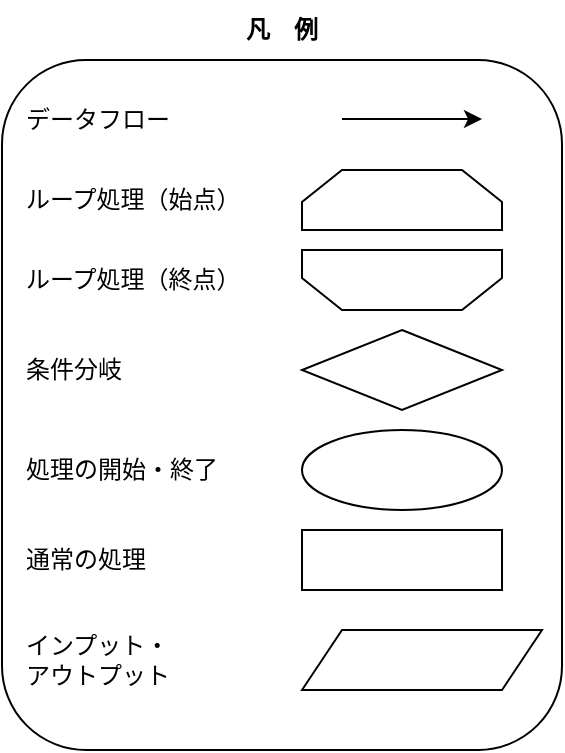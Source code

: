 <mxfile>
    <diagram id="d99EuFft9OJOFAoFQfZ3" name="ページ1">
        <mxGraphModel dx="1103" dy="871" grid="1" gridSize="10" guides="1" tooltips="1" connect="1" arrows="1" fold="1" page="1" pageScale="1" pageWidth="1169" pageHeight="827" math="0" shadow="0">
            <root>
                <mxCell id="0"/>
                <mxCell id="1" parent="0"/>
                <mxCell id="2" value="凡　例" style="text;html=1;strokeColor=none;fillColor=none;align=center;verticalAlign=middle;whiteSpace=wrap;rounded=0;strokeWidth=8;fontStyle=1" vertex="1" parent="1">
                    <mxGeometry x="97" y="25" width="106" height="30" as="geometry"/>
                </mxCell>
                <mxCell id="3" value="データフロー" style="text;html=1;strokeColor=none;fillColor=none;align=left;verticalAlign=middle;whiteSpace=wrap;rounded=0;" vertex="1" parent="1">
                    <mxGeometry x="20" y="70" width="90" height="30" as="geometry"/>
                </mxCell>
                <mxCell id="4" value="ループ処理（始点）" style="text;html=1;strokeColor=none;fillColor=none;align=left;verticalAlign=middle;whiteSpace=wrap;rounded=0;" vertex="1" parent="1">
                    <mxGeometry x="20" y="110" width="120" height="30" as="geometry"/>
                </mxCell>
                <mxCell id="5" value="処理の開始・終了" style="text;html=1;strokeColor=none;fillColor=none;align=left;verticalAlign=middle;whiteSpace=wrap;rounded=0;" vertex="1" parent="1">
                    <mxGeometry x="20" y="245" width="110" height="30" as="geometry"/>
                </mxCell>
                <mxCell id="6" value="条件分岐" style="text;html=1;strokeColor=none;fillColor=none;align=left;verticalAlign=middle;whiteSpace=wrap;rounded=0;" vertex="1" parent="1">
                    <mxGeometry x="20" y="195" width="90" height="30" as="geometry"/>
                </mxCell>
                <mxCell id="7" value="ループ処理（終点）" style="text;html=1;strokeColor=none;fillColor=none;align=left;verticalAlign=middle;whiteSpace=wrap;rounded=0;" vertex="1" parent="1">
                    <mxGeometry x="20" y="150" width="120" height="30" as="geometry"/>
                </mxCell>
                <mxCell id="8" value="通常の処理" style="text;html=1;strokeColor=none;fillColor=none;align=left;verticalAlign=middle;whiteSpace=wrap;rounded=0;" vertex="1" parent="1">
                    <mxGeometry x="20" y="290" width="110" height="30" as="geometry"/>
                </mxCell>
                <mxCell id="9" value="インプット・&lt;br&gt;アウトプット" style="text;html=1;strokeColor=none;fillColor=none;align=left;verticalAlign=middle;whiteSpace=wrap;rounded=0;" vertex="1" parent="1">
                    <mxGeometry x="20" y="340" width="150" height="30" as="geometry"/>
                </mxCell>
                <mxCell id="10" value="" style="endArrow=classic;html=1;rounded=0;" edge="1" parent="1">
                    <mxGeometry width="50" height="50" relative="1" as="geometry">
                        <mxPoint x="180" y="84.5" as="sourcePoint"/>
                        <mxPoint x="250" y="84.5" as="targetPoint"/>
                    </mxGeometry>
                </mxCell>
                <mxCell id="11" value="" style="shape=loopLimit;whiteSpace=wrap;html=1;" vertex="1" parent="1">
                    <mxGeometry x="160" y="110" width="100" height="30" as="geometry"/>
                </mxCell>
                <mxCell id="12" value="" style="shape=loopLimit;whiteSpace=wrap;html=1;rotation=-180;" vertex="1" parent="1">
                    <mxGeometry x="160" y="150" width="100" height="30" as="geometry"/>
                </mxCell>
                <mxCell id="13" value="" style="rhombus;whiteSpace=wrap;html=1;" vertex="1" parent="1">
                    <mxGeometry x="160" y="190" width="100" height="40" as="geometry"/>
                </mxCell>
                <mxCell id="14" value="" style="ellipse;whiteSpace=wrap;html=1;" vertex="1" parent="1">
                    <mxGeometry x="160" y="240" width="100" height="40" as="geometry"/>
                </mxCell>
                <mxCell id="15" value="" style="rounded=0;whiteSpace=wrap;html=1;" vertex="1" parent="1">
                    <mxGeometry x="160" y="290" width="100" height="30" as="geometry"/>
                </mxCell>
                <mxCell id="16" value="" style="shape=parallelogram;perimeter=parallelogramPerimeter;whiteSpace=wrap;html=1;fixedSize=1;" vertex="1" parent="1">
                    <mxGeometry x="160" y="340" width="120" height="30" as="geometry"/>
                </mxCell>
                <mxCell id="17" value="" style="rounded=1;whiteSpace=wrap;html=1;fillColor=none;" vertex="1" parent="1">
                    <mxGeometry x="10" y="55" width="280" height="345" as="geometry"/>
                </mxCell>
            </root>
        </mxGraphModel>
    </diagram>
</mxfile>